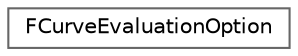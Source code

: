 digraph "Graphical Class Hierarchy"
{
 // INTERACTIVE_SVG=YES
 // LATEX_PDF_SIZE
  bgcolor="transparent";
  edge [fontname=Helvetica,fontsize=10,labelfontname=Helvetica,labelfontsize=10];
  node [fontname=Helvetica,fontsize=10,shape=box,height=0.2,width=0.4];
  rankdir="LR";
  Node0 [id="Node000000",label="FCurveEvaluationOption",height=0.2,width=0.4,color="grey40", fillcolor="white", style="filled",URL="$d0/dc1/structFCurveEvaluationOption.html",tooltip=" "];
}
